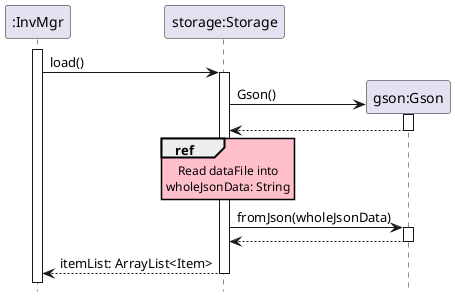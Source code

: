 @startuml

hide footbox
skinparam SequenceReferenceBackgroundColor pink

participant ":InvMgr" as InvMgr
participant "storage:Storage" as Storage
participant "gson:Gson" as Gson

activate InvMgr
    InvMgr -> Storage : load()
    activate Storage

        create Gson
        Storage -> Gson : Gson()
        activate Gson
        return

        ref over Storage
            Read dataFile into
            wholeJsonData: String
        end ref

        Storage -> Gson : fromJson(wholeJsonData)
        activate Gson
        return

    return itemList: ArrayList<Item>


@enduml
